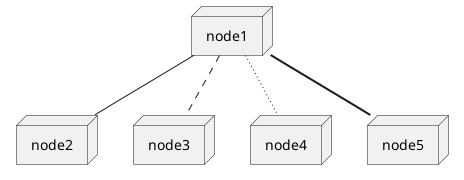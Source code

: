 @startuml
node node1
node node2
node node3
node node4
node node5

node1 -- node2
node1 .. node3
node1 ~~ node4
node1 == node5

@enduml